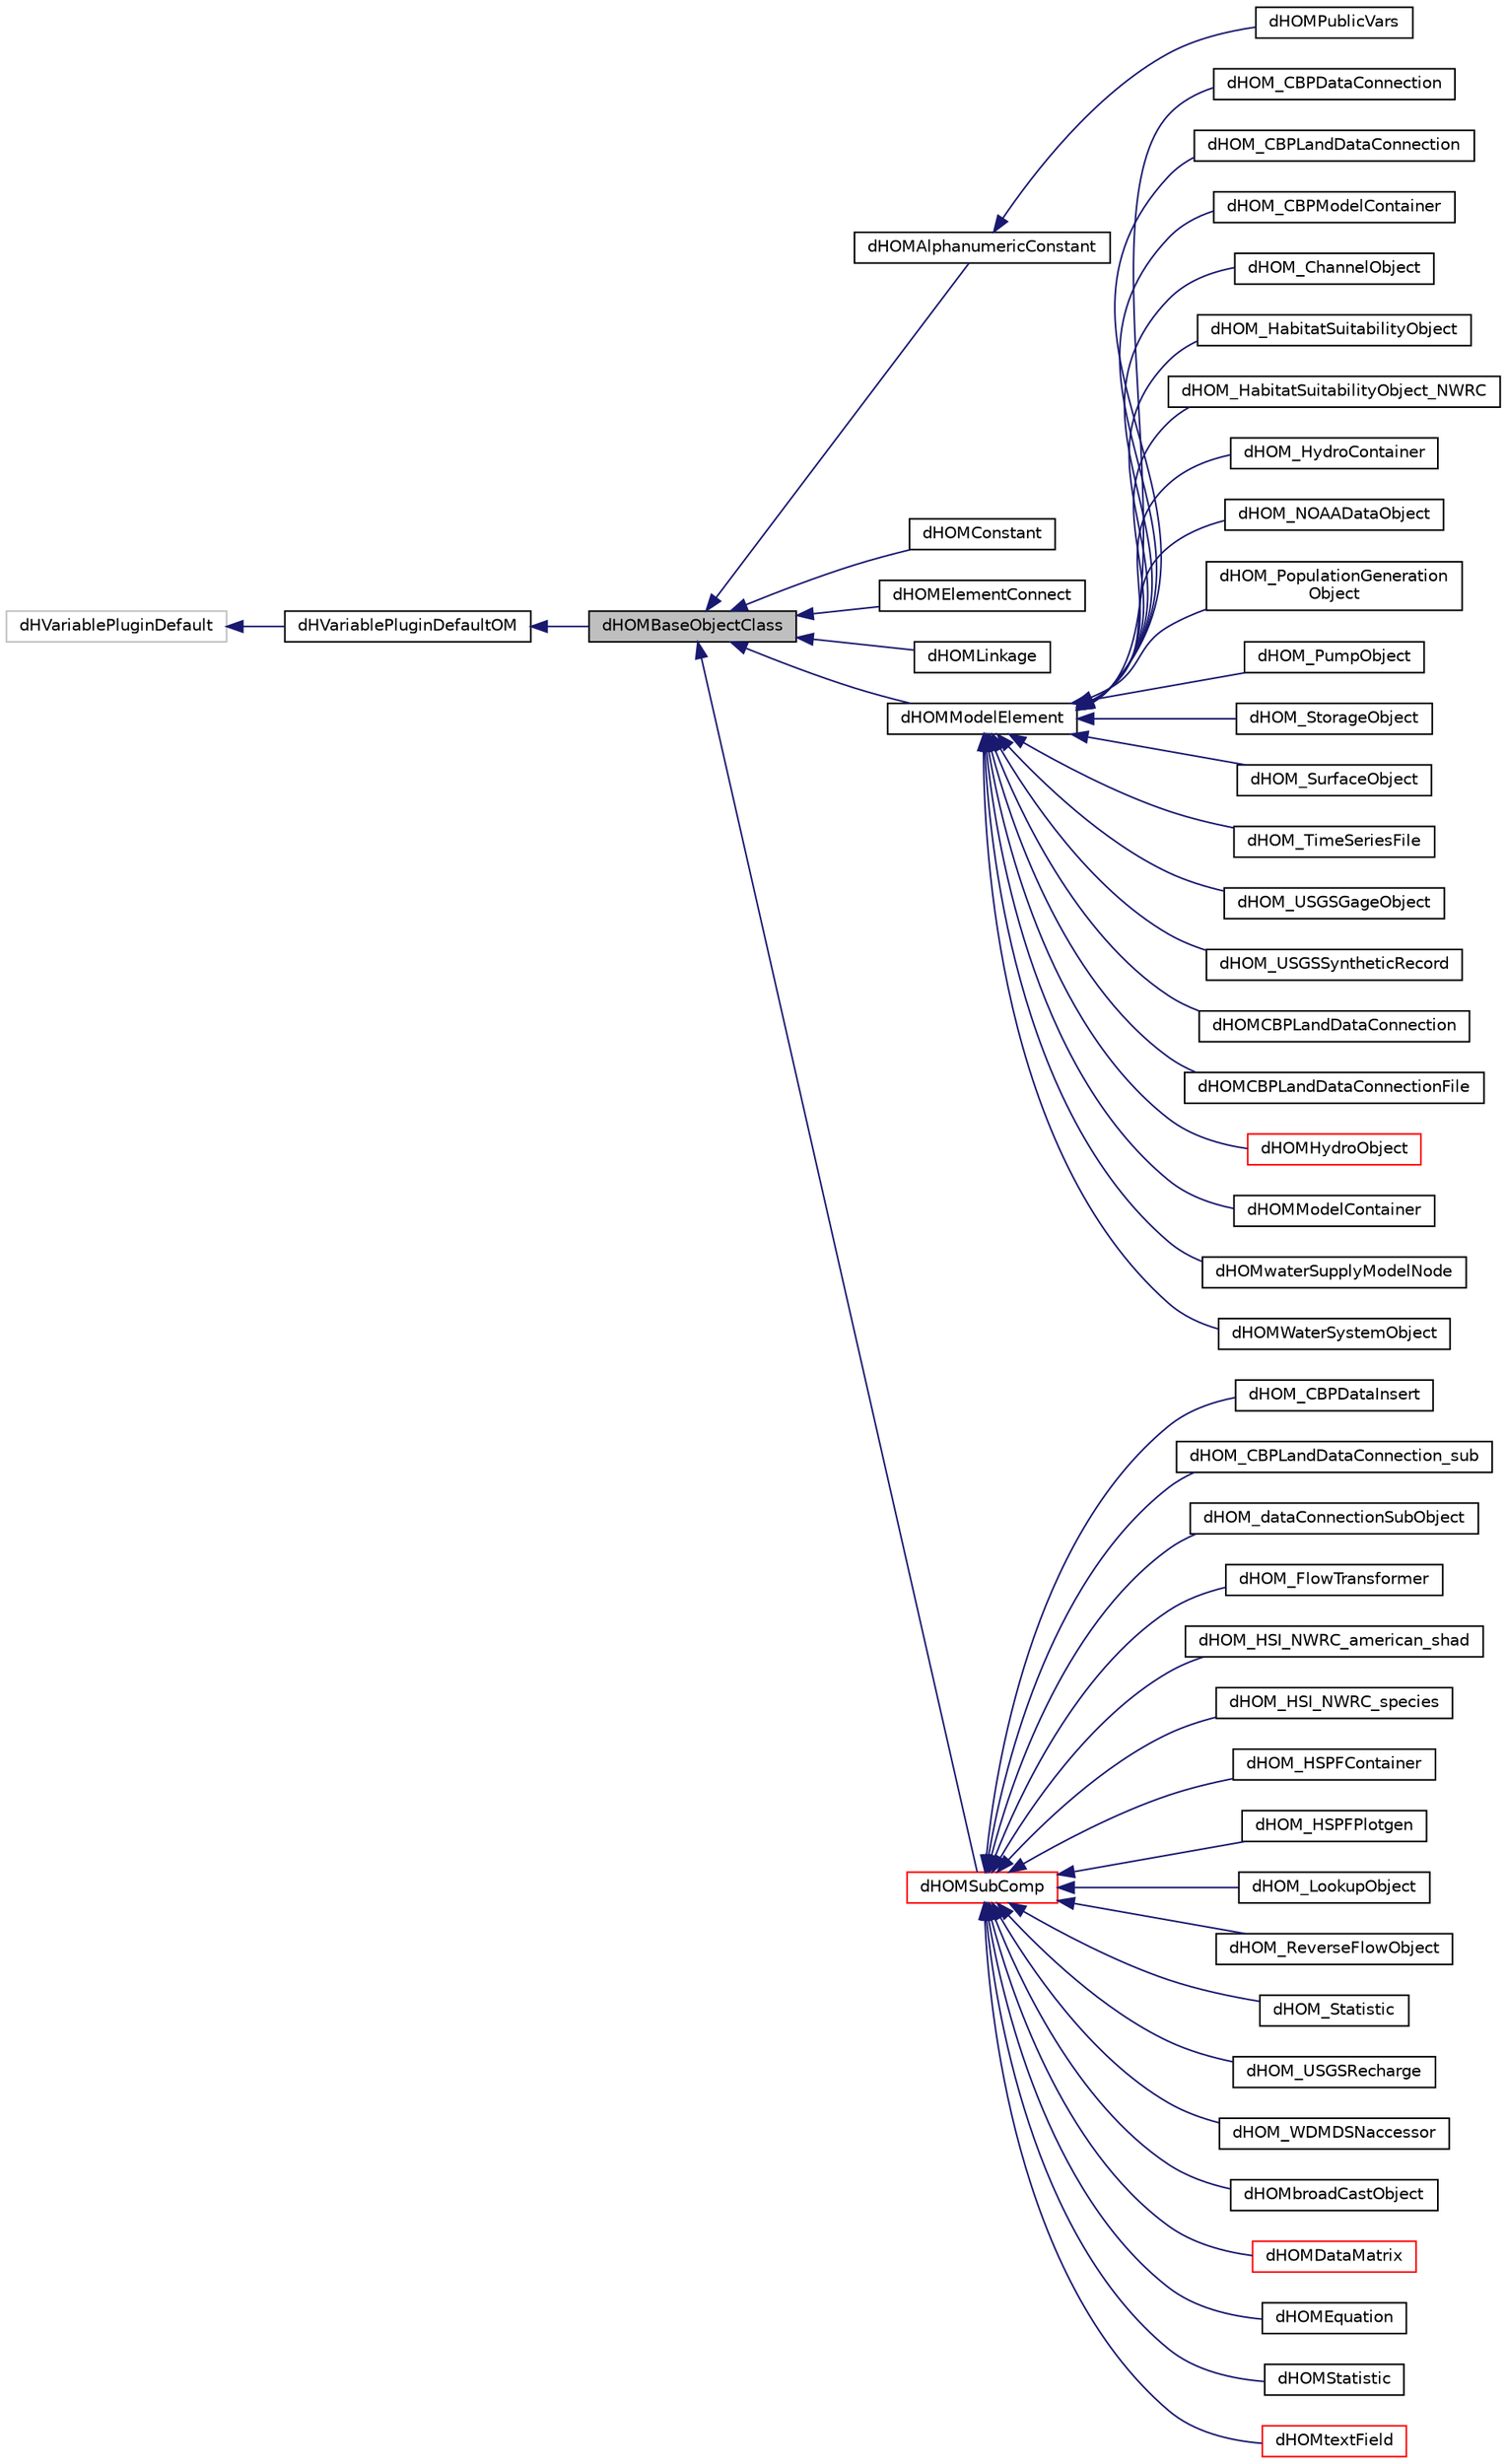 digraph "dHOMBaseObjectClass"
{
 // LATEX_PDF_SIZE
  edge [fontname="Helvetica",fontsize="10",labelfontname="Helvetica",labelfontsize="10"];
  node [fontname="Helvetica",fontsize="10",shape=record];
  rankdir="LR";
  Node1 [label="dHOMBaseObjectClass",height=0.2,width=0.4,color="black", fillcolor="grey75", style="filled", fontcolor="black",tooltip=" "];
  Node2 -> Node1 [dir="back",color="midnightblue",fontsize="10",style="solid"];
  Node2 [label="dHVariablePluginDefaultOM",height=0.2,width=0.4,color="black", fillcolor="white", style="filled",URL="$classdHVariablePluginDefaultOM.html",tooltip=" "];
  Node3 -> Node2 [dir="back",color="midnightblue",fontsize="10",style="solid"];
  Node3 [label="dHVariablePluginDefault",height=0.2,width=0.4,color="grey75", fillcolor="white", style="filled",tooltip=" "];
  Node1 -> Node4 [dir="back",color="midnightblue",fontsize="10",style="solid"];
  Node4 [label="dHOMAlphanumericConstant",height=0.2,width=0.4,color="black", fillcolor="white", style="filled",URL="$classdHOMAlphanumericConstant.html",tooltip=" "];
  Node4 -> Node5 [dir="back",color="midnightblue",fontsize="10",style="solid"];
  Node5 [label="dHOMPublicVars",height=0.2,width=0.4,color="black", fillcolor="white", style="filled",URL="$classdHOMPublicVars.html",tooltip=" "];
  Node1 -> Node6 [dir="back",color="midnightblue",fontsize="10",style="solid"];
  Node6 [label="dHOMConstant",height=0.2,width=0.4,color="black", fillcolor="white", style="filled",URL="$classdHOMConstant.html",tooltip=" "];
  Node1 -> Node7 [dir="back",color="midnightblue",fontsize="10",style="solid"];
  Node7 [label="dHOMElementConnect",height=0.2,width=0.4,color="black", fillcolor="white", style="filled",URL="$classdHOMElementConnect.html",tooltip=" "];
  Node1 -> Node8 [dir="back",color="midnightblue",fontsize="10",style="solid"];
  Node8 [label="dHOMLinkage",height=0.2,width=0.4,color="black", fillcolor="white", style="filled",URL="$classdHOMLinkage.html",tooltip=" "];
  Node1 -> Node9 [dir="back",color="midnightblue",fontsize="10",style="solid"];
  Node9 [label="dHOMModelElement",height=0.2,width=0.4,color="black", fillcolor="white", style="filled",URL="$classdHOMModelElement.html",tooltip=" "];
  Node9 -> Node10 [dir="back",color="midnightblue",fontsize="10",style="solid"];
  Node10 [label="dHOM_CBPDataConnection",height=0.2,width=0.4,color="black", fillcolor="white", style="filled",URL="$classdHOM__CBPDataConnection.html",tooltip=" "];
  Node9 -> Node11 [dir="back",color="midnightblue",fontsize="10",style="solid"];
  Node11 [label="dHOM_CBPLandDataConnection",height=0.2,width=0.4,color="black", fillcolor="white", style="filled",URL="$classdHOM__CBPLandDataConnection.html",tooltip=" "];
  Node9 -> Node12 [dir="back",color="midnightblue",fontsize="10",style="solid"];
  Node12 [label="dHOM_CBPModelContainer",height=0.2,width=0.4,color="black", fillcolor="white", style="filled",URL="$classdHOM__CBPModelContainer.html",tooltip=" "];
  Node9 -> Node13 [dir="back",color="midnightblue",fontsize="10",style="solid"];
  Node13 [label="dHOM_ChannelObject",height=0.2,width=0.4,color="black", fillcolor="white", style="filled",URL="$classdHOM__ChannelObject.html",tooltip=" "];
  Node9 -> Node14 [dir="back",color="midnightblue",fontsize="10",style="solid"];
  Node14 [label="dHOM_HabitatSuitabilityObject",height=0.2,width=0.4,color="black", fillcolor="white", style="filled",URL="$classdHOM__HabitatSuitabilityObject.html",tooltip=" "];
  Node9 -> Node15 [dir="back",color="midnightblue",fontsize="10",style="solid"];
  Node15 [label="dHOM_HabitatSuitabilityObject_NWRC",height=0.2,width=0.4,color="black", fillcolor="white", style="filled",URL="$classdHOM__HabitatSuitabilityObject__NWRC.html",tooltip=" "];
  Node9 -> Node16 [dir="back",color="midnightblue",fontsize="10",style="solid"];
  Node16 [label="dHOM_HydroContainer",height=0.2,width=0.4,color="black", fillcolor="white", style="filled",URL="$classdHOM__HydroContainer.html",tooltip=" "];
  Node9 -> Node17 [dir="back",color="midnightblue",fontsize="10",style="solid"];
  Node17 [label="dHOM_NOAADataObject",height=0.2,width=0.4,color="black", fillcolor="white", style="filled",URL="$classdHOM__NOAADataObject.html",tooltip=" "];
  Node9 -> Node18 [dir="back",color="midnightblue",fontsize="10",style="solid"];
  Node18 [label="dHOM_PopulationGeneration\lObject",height=0.2,width=0.4,color="black", fillcolor="white", style="filled",URL="$classdHOM__PopulationGenerationObject.html",tooltip=" "];
  Node9 -> Node19 [dir="back",color="midnightblue",fontsize="10",style="solid"];
  Node19 [label="dHOM_PumpObject",height=0.2,width=0.4,color="black", fillcolor="white", style="filled",URL="$classdHOM__PumpObject.html",tooltip=" "];
  Node9 -> Node20 [dir="back",color="midnightblue",fontsize="10",style="solid"];
  Node20 [label="dHOM_StorageObject",height=0.2,width=0.4,color="black", fillcolor="white", style="filled",URL="$classdHOM__StorageObject.html",tooltip=" "];
  Node9 -> Node21 [dir="back",color="midnightblue",fontsize="10",style="solid"];
  Node21 [label="dHOM_SurfaceObject",height=0.2,width=0.4,color="black", fillcolor="white", style="filled",URL="$classdHOM__SurfaceObject.html",tooltip=" "];
  Node9 -> Node22 [dir="back",color="midnightblue",fontsize="10",style="solid"];
  Node22 [label="dHOM_TimeSeriesFile",height=0.2,width=0.4,color="black", fillcolor="white", style="filled",URL="$classdHOM__TimeSeriesFile.html",tooltip=" "];
  Node9 -> Node23 [dir="back",color="midnightblue",fontsize="10",style="solid"];
  Node23 [label="dHOM_USGSGageObject",height=0.2,width=0.4,color="black", fillcolor="white", style="filled",URL="$classdHOM__USGSGageObject.html",tooltip=" "];
  Node9 -> Node24 [dir="back",color="midnightblue",fontsize="10",style="solid"];
  Node24 [label="dHOM_USGSSyntheticRecord",height=0.2,width=0.4,color="black", fillcolor="white", style="filled",URL="$classdHOM__USGSSyntheticRecord.html",tooltip=" "];
  Node9 -> Node25 [dir="back",color="midnightblue",fontsize="10",style="solid"];
  Node25 [label="dHOMCBPLandDataConnection",height=0.2,width=0.4,color="black", fillcolor="white", style="filled",URL="$classdHOMCBPLandDataConnection.html",tooltip=" "];
  Node9 -> Node26 [dir="back",color="midnightblue",fontsize="10",style="solid"];
  Node26 [label="dHOMCBPLandDataConnectionFile",height=0.2,width=0.4,color="black", fillcolor="white", style="filled",URL="$classdHOMCBPLandDataConnectionFile.html",tooltip=" "];
  Node9 -> Node27 [dir="back",color="midnightblue",fontsize="10",style="solid"];
  Node27 [label="dHOMHydroObject",height=0.2,width=0.4,color="red", fillcolor="white", style="filled",URL="$classdHOMHydroObject.html",tooltip=" "];
  Node9 -> Node33 [dir="back",color="midnightblue",fontsize="10",style="solid"];
  Node33 [label="dHOMModelContainer",height=0.2,width=0.4,color="black", fillcolor="white", style="filled",URL="$classdHOMModelContainer.html",tooltip=" "];
  Node9 -> Node34 [dir="back",color="midnightblue",fontsize="10",style="solid"];
  Node34 [label="dHOMwaterSupplyModelNode",height=0.2,width=0.4,color="black", fillcolor="white", style="filled",URL="$classdHOMwaterSupplyModelNode.html",tooltip=" "];
  Node9 -> Node35 [dir="back",color="midnightblue",fontsize="10",style="solid"];
  Node35 [label="dHOMWaterSystemObject",height=0.2,width=0.4,color="black", fillcolor="white", style="filled",URL="$classdHOMWaterSystemObject.html",tooltip=" "];
  Node1 -> Node36 [dir="back",color="midnightblue",fontsize="10",style="solid"];
  Node36 [label="dHOMSubComp",height=0.2,width=0.4,color="red", fillcolor="white", style="filled",URL="$classdHOMSubComp.html",tooltip=" "];
  Node36 -> Node37 [dir="back",color="midnightblue",fontsize="10",style="solid"];
  Node37 [label="dHOM_CBPDataInsert",height=0.2,width=0.4,color="black", fillcolor="white", style="filled",URL="$classdHOM__CBPDataInsert.html",tooltip=" "];
  Node36 -> Node38 [dir="back",color="midnightblue",fontsize="10",style="solid"];
  Node38 [label="dHOM_CBPLandDataConnection_sub",height=0.2,width=0.4,color="black", fillcolor="white", style="filled",URL="$classdHOM__CBPLandDataConnection__sub.html",tooltip=" "];
  Node36 -> Node39 [dir="back",color="midnightblue",fontsize="10",style="solid"];
  Node39 [label="dHOM_dataConnectionSubObject",height=0.2,width=0.4,color="black", fillcolor="white", style="filled",URL="$classdHOM__dataConnectionSubObject.html",tooltip=" "];
  Node36 -> Node40 [dir="back",color="midnightblue",fontsize="10",style="solid"];
  Node40 [label="dHOM_FlowTransformer",height=0.2,width=0.4,color="black", fillcolor="white", style="filled",URL="$classdHOM__FlowTransformer.html",tooltip=" "];
  Node36 -> Node41 [dir="back",color="midnightblue",fontsize="10",style="solid"];
  Node41 [label="dHOM_HSI_NWRC_american_shad",height=0.2,width=0.4,color="black", fillcolor="white", style="filled",URL="$classdHOM__HSI__NWRC__american__shad.html",tooltip=" "];
  Node36 -> Node42 [dir="back",color="midnightblue",fontsize="10",style="solid"];
  Node42 [label="dHOM_HSI_NWRC_species",height=0.2,width=0.4,color="black", fillcolor="white", style="filled",URL="$classdHOM__HSI__NWRC__species.html",tooltip=" "];
  Node36 -> Node43 [dir="back",color="midnightblue",fontsize="10",style="solid"];
  Node43 [label="dHOM_HSPFContainer",height=0.2,width=0.4,color="black", fillcolor="white", style="filled",URL="$classdHOM__HSPFContainer.html",tooltip=" "];
  Node36 -> Node44 [dir="back",color="midnightblue",fontsize="10",style="solid"];
  Node44 [label="dHOM_HSPFPlotgen",height=0.2,width=0.4,color="black", fillcolor="white", style="filled",URL="$classdHOM__HSPFPlotgen.html",tooltip=" "];
  Node36 -> Node45 [dir="back",color="midnightblue",fontsize="10",style="solid"];
  Node45 [label="dHOM_LookupObject",height=0.2,width=0.4,color="black", fillcolor="white", style="filled",URL="$classdHOM__LookupObject.html",tooltip=" "];
  Node36 -> Node46 [dir="back",color="midnightblue",fontsize="10",style="solid"];
  Node46 [label="dHOM_ReverseFlowObject",height=0.2,width=0.4,color="black", fillcolor="white", style="filled",URL="$classdHOM__ReverseFlowObject.html",tooltip=" "];
  Node36 -> Node47 [dir="back",color="midnightblue",fontsize="10",style="solid"];
  Node47 [label="dHOM_Statistic",height=0.2,width=0.4,color="black", fillcolor="white", style="filled",URL="$classdHOM__Statistic.html",tooltip=" "];
  Node36 -> Node48 [dir="back",color="midnightblue",fontsize="10",style="solid"];
  Node48 [label="dHOM_USGSRecharge",height=0.2,width=0.4,color="black", fillcolor="white", style="filled",URL="$classdHOM__USGSRecharge.html",tooltip=" "];
  Node36 -> Node49 [dir="back",color="midnightblue",fontsize="10",style="solid"];
  Node49 [label="dHOM_WDMDSNaccessor",height=0.2,width=0.4,color="black", fillcolor="white", style="filled",URL="$classdHOM__WDMDSNaccessor.html",tooltip=" "];
  Node36 -> Node50 [dir="back",color="midnightblue",fontsize="10",style="solid"];
  Node50 [label="dHOMbroadCastObject",height=0.2,width=0.4,color="black", fillcolor="white", style="filled",URL="$classdHOMbroadCastObject.html",tooltip=" "];
  Node36 -> Node51 [dir="back",color="midnightblue",fontsize="10",style="solid"];
  Node51 [label="dHOMDataMatrix",height=0.2,width=0.4,color="red", fillcolor="white", style="filled",URL="$classdHOMDataMatrix.html",tooltip=" "];
  Node36 -> Node54 [dir="back",color="midnightblue",fontsize="10",style="solid"];
  Node54 [label="dHOMEquation",height=0.2,width=0.4,color="black", fillcolor="white", style="filled",URL="$classdHOMEquation.html",tooltip=" "];
  Node36 -> Node55 [dir="back",color="midnightblue",fontsize="10",style="solid"];
  Node55 [label="dHOMStatistic",height=0.2,width=0.4,color="black", fillcolor="white", style="filled",URL="$classdHOMStatistic.html",tooltip=" "];
  Node36 -> Node56 [dir="back",color="midnightblue",fontsize="10",style="solid"];
  Node56 [label="dHOMtextField",height=0.2,width=0.4,color="red", fillcolor="white", style="filled",URL="$classdHOMtextField.html",tooltip=" "];
}
